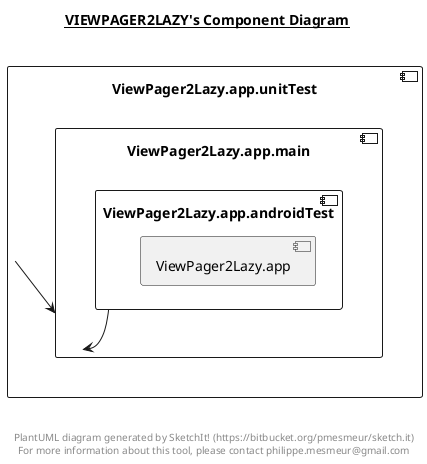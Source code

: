@startuml

title __VIEWPAGER2LAZY's Component Diagram__\n

  component "ViewPager2Lazy.app.unitTest" {
        [ViewPager2Lazy.app.main]
    component "ViewPager2Lazy.app.main" {
          [ViewPager2Lazy.app.androidTest]
      component "ViewPager2Lazy.app.androidTest" {
            [ViewPager2Lazy.app]
      }


    }


  }


  [ViewPager2Lazy.app.androidTest] --> [ViewPager2Lazy.app.main]
  [ViewPager2Lazy.app.unitTest] --> [ViewPager2Lazy.app.main]


right footer


PlantUML diagram generated by SketchIt! (https://bitbucket.org/pmesmeur/sketch.it)
For more information about this tool, please contact philippe.mesmeur@gmail.com
endfooter

@enduml
